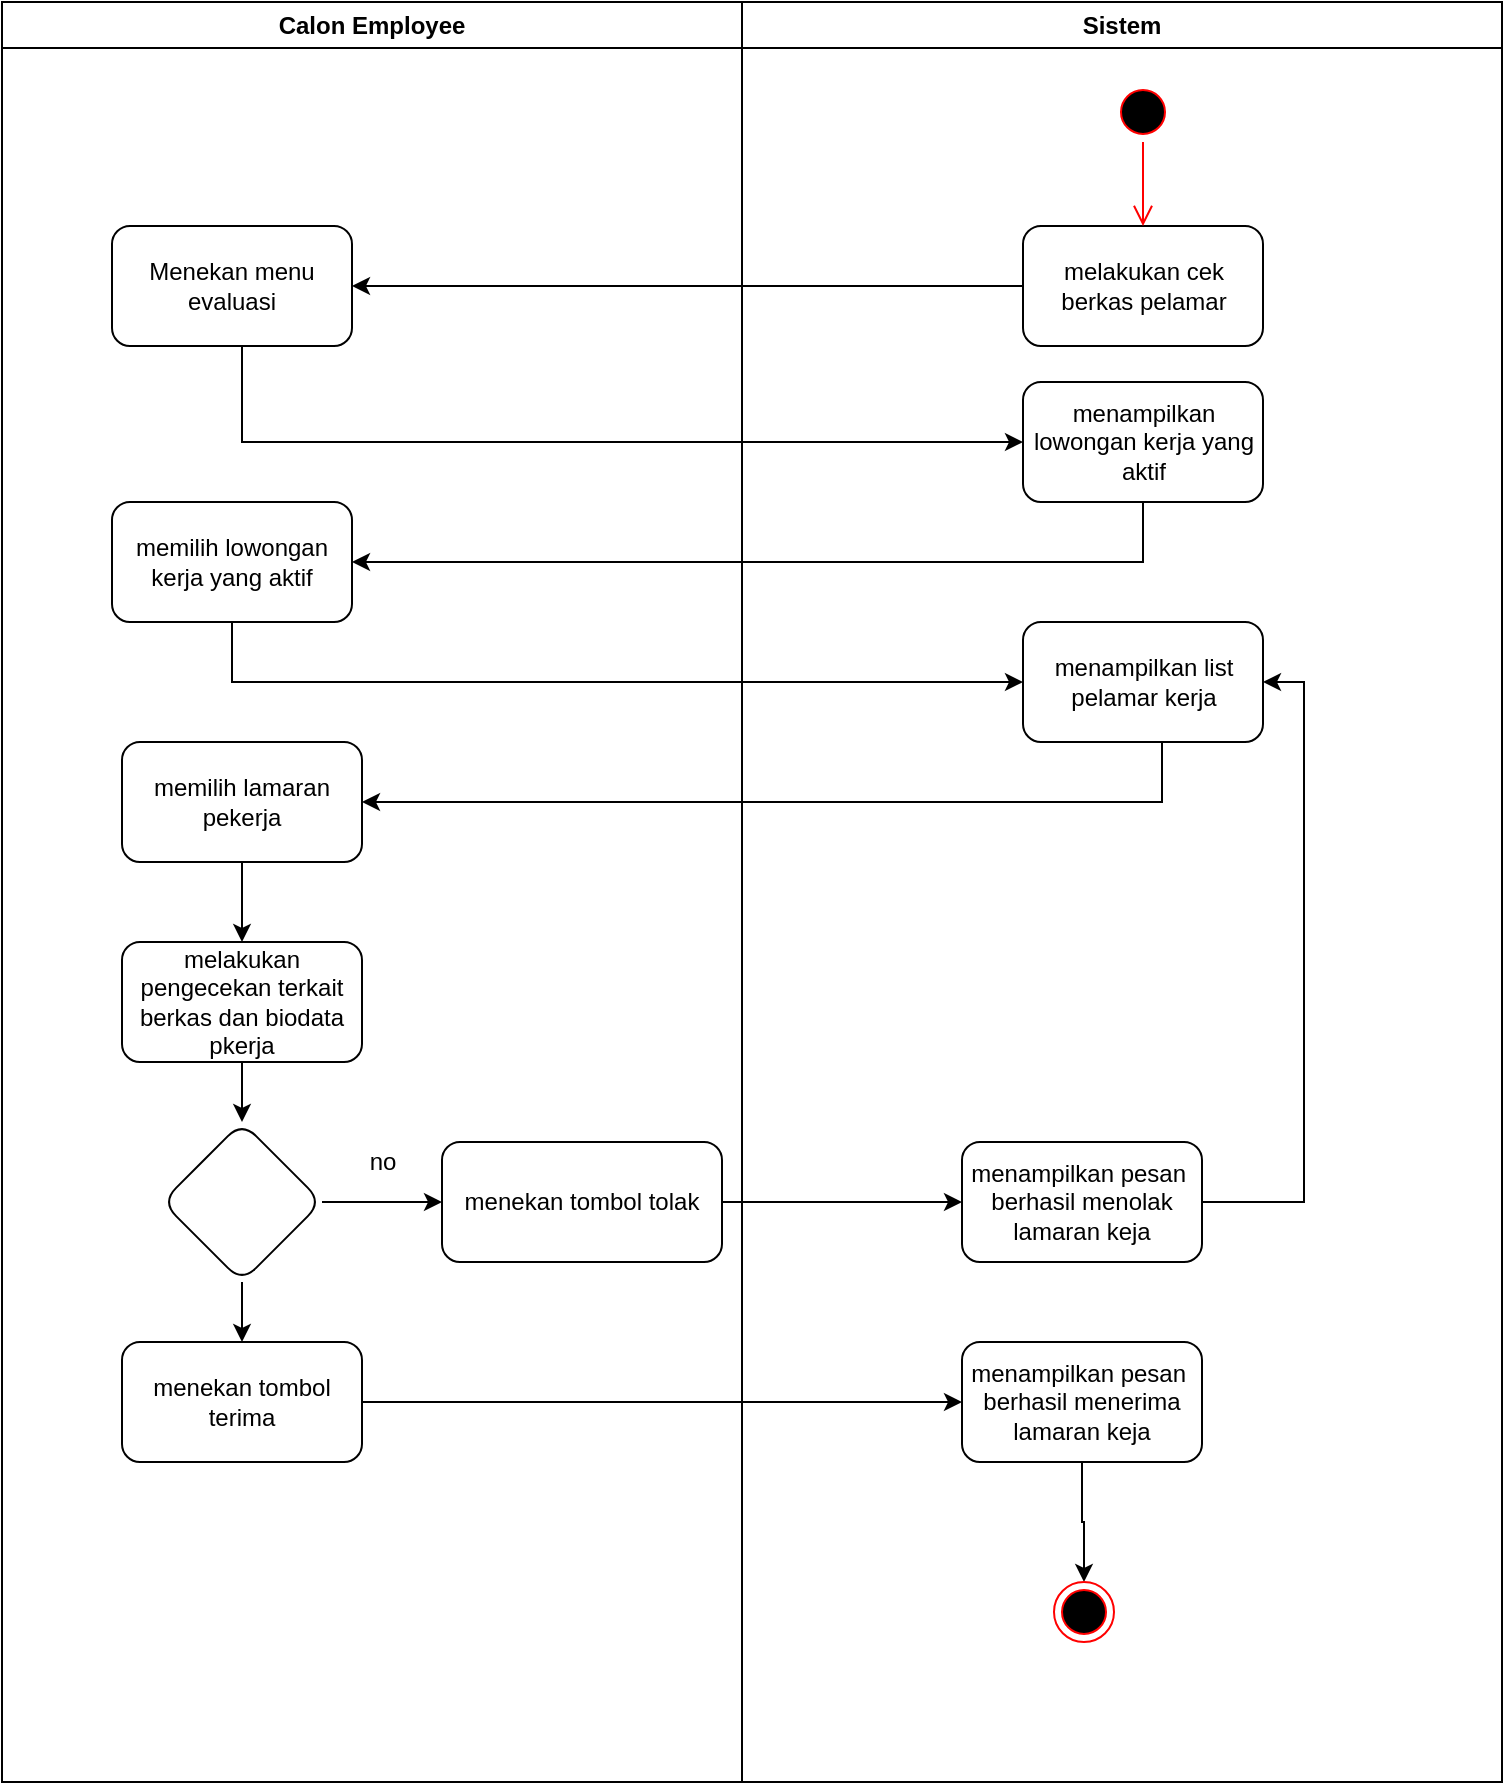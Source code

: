 <mxfile version="20.8.3" type="github">
  <diagram name="Page-1" id="e7e014a7-5840-1c2e-5031-d8a46d1fe8dd">
    <mxGraphModel dx="1677" dy="565" grid="1" gridSize="10" guides="1" tooltips="1" connect="1" arrows="1" fold="1" page="1" pageScale="1" pageWidth="1169" pageHeight="826" background="none" math="0" shadow="0">
      <root>
        <mxCell id="0" />
        <mxCell id="1" parent="0" />
        <mxCell id="SPDB-RYZYYu29DdNVvm_-6" value="Calon Employee" style="swimlane;whiteSpace=wrap;startSize=23;" parent="1" vertex="1">
          <mxGeometry x="-980" y="30" width="370" height="890" as="geometry" />
        </mxCell>
        <mxCell id="SPDB-RYZYYu29DdNVvm_-9" value="Menekan menu evaluasi" style="rounded=1;whiteSpace=wrap;html=1;" parent="SPDB-RYZYYu29DdNVvm_-6" vertex="1">
          <mxGeometry x="55" y="112" width="120" height="60" as="geometry" />
        </mxCell>
        <mxCell id="AOkr8u-bV6MO1qzEirwp-4" value="memilih lowongan kerja yang aktif" style="whiteSpace=wrap;html=1;rounded=1;" parent="SPDB-RYZYYu29DdNVvm_-6" vertex="1">
          <mxGeometry x="55" y="250" width="120" height="60" as="geometry" />
        </mxCell>
        <mxCell id="AOkr8u-bV6MO1qzEirwp-11" value="" style="edgeStyle=orthogonalEdgeStyle;rounded=0;orthogonalLoop=1;jettySize=auto;html=1;" parent="SPDB-RYZYYu29DdNVvm_-6" source="AOkr8u-bV6MO1qzEirwp-8" target="AOkr8u-bV6MO1qzEirwp-10" edge="1">
          <mxGeometry relative="1" as="geometry" />
        </mxCell>
        <mxCell id="AOkr8u-bV6MO1qzEirwp-8" value="memilih lamaran pekerja" style="whiteSpace=wrap;html=1;rounded=1;" parent="SPDB-RYZYYu29DdNVvm_-6" vertex="1">
          <mxGeometry x="60" y="370" width="120" height="60" as="geometry" />
        </mxCell>
        <mxCell id="AOkr8u-bV6MO1qzEirwp-13" value="" style="edgeStyle=orthogonalEdgeStyle;rounded=0;orthogonalLoop=1;jettySize=auto;html=1;" parent="SPDB-RYZYYu29DdNVvm_-6" source="AOkr8u-bV6MO1qzEirwp-10" target="AOkr8u-bV6MO1qzEirwp-12" edge="1">
          <mxGeometry relative="1" as="geometry" />
        </mxCell>
        <mxCell id="AOkr8u-bV6MO1qzEirwp-10" value="melakukan pengecekan terkait berkas dan biodata pkerja" style="whiteSpace=wrap;html=1;rounded=1;" parent="SPDB-RYZYYu29DdNVvm_-6" vertex="1">
          <mxGeometry x="60" y="470" width="120" height="60" as="geometry" />
        </mxCell>
        <mxCell id="AOkr8u-bV6MO1qzEirwp-15" value="" style="edgeStyle=orthogonalEdgeStyle;rounded=0;orthogonalLoop=1;jettySize=auto;html=1;" parent="SPDB-RYZYYu29DdNVvm_-6" source="AOkr8u-bV6MO1qzEirwp-12" target="AOkr8u-bV6MO1qzEirwp-14" edge="1">
          <mxGeometry relative="1" as="geometry" />
        </mxCell>
        <mxCell id="AOkr8u-bV6MO1qzEirwp-17" value="" style="edgeStyle=orthogonalEdgeStyle;rounded=0;orthogonalLoop=1;jettySize=auto;html=1;" parent="SPDB-RYZYYu29DdNVvm_-6" source="AOkr8u-bV6MO1qzEirwp-12" target="AOkr8u-bV6MO1qzEirwp-16" edge="1">
          <mxGeometry relative="1" as="geometry" />
        </mxCell>
        <mxCell id="AOkr8u-bV6MO1qzEirwp-12" value="" style="rhombus;whiteSpace=wrap;html=1;rounded=1;" parent="SPDB-RYZYYu29DdNVvm_-6" vertex="1">
          <mxGeometry x="80" y="560" width="80" height="80" as="geometry" />
        </mxCell>
        <mxCell id="AOkr8u-bV6MO1qzEirwp-14" value="menekan tombol tolak" style="whiteSpace=wrap;html=1;rounded=1;" parent="SPDB-RYZYYu29DdNVvm_-6" vertex="1">
          <mxGeometry x="220" y="570" width="140" height="60" as="geometry" />
        </mxCell>
        <mxCell id="AOkr8u-bV6MO1qzEirwp-16" value="menekan tombol terima" style="whiteSpace=wrap;html=1;rounded=1;" parent="SPDB-RYZYYu29DdNVvm_-6" vertex="1">
          <mxGeometry x="60" y="670" width="120" height="60" as="geometry" />
        </mxCell>
        <mxCell id="SPDB-RYZYYu29DdNVvm_-20" value="Sistem" style="swimlane;whiteSpace=wrap" parent="1" vertex="1">
          <mxGeometry x="-610" y="30" width="380" height="890" as="geometry" />
        </mxCell>
        <mxCell id="SPDB-RYZYYu29DdNVvm_-21" value="melakukan cek berkas pelamar" style="whiteSpace=wrap;html=1;fillColor=rgb(255, 255, 255);strokeColor=rgb(0, 0, 0);fontColor=rgb(0, 0, 0);rounded=1;" parent="SPDB-RYZYYu29DdNVvm_-20" vertex="1">
          <mxGeometry x="140.5" y="112" width="120" height="60" as="geometry" />
        </mxCell>
        <mxCell id="SPDB-RYZYYu29DdNVvm_-7" value="" style="ellipse;shape=startState;fillColor=#000000;strokeColor=#ff0000;" parent="SPDB-RYZYYu29DdNVvm_-20" vertex="1">
          <mxGeometry x="185.5" y="40" width="30" height="30" as="geometry" />
        </mxCell>
        <mxCell id="SPDB-RYZYYu29DdNVvm_-8" value="" style="edgeStyle=elbowEdgeStyle;elbow=horizontal;verticalAlign=bottom;endArrow=open;endSize=8;strokeColor=#FF0000;endFill=1;rounded=0;entryX=0.5;entryY=0;entryDx=0;entryDy=0;" parent="SPDB-RYZYYu29DdNVvm_-20" source="SPDB-RYZYYu29DdNVvm_-7" target="SPDB-RYZYYu29DdNVvm_-21" edge="1">
          <mxGeometry x="-270" y="40" as="geometry">
            <mxPoint x="-254.833" y="110" as="targetPoint" />
          </mxGeometry>
        </mxCell>
        <mxCell id="AOkr8u-bV6MO1qzEirwp-2" value="menampilkan lowongan kerja yang aktif" style="whiteSpace=wrap;html=1;rounded=1;" parent="SPDB-RYZYYu29DdNVvm_-20" vertex="1">
          <mxGeometry x="140.5" y="190" width="120" height="60" as="geometry" />
        </mxCell>
        <mxCell id="AOkr8u-bV6MO1qzEirwp-6" value="menampilkan list pelamar kerja" style="whiteSpace=wrap;html=1;rounded=1;" parent="SPDB-RYZYYu29DdNVvm_-20" vertex="1">
          <mxGeometry x="140.5" y="310" width="120" height="60" as="geometry" />
        </mxCell>
        <mxCell id="AOkr8u-bV6MO1qzEirwp-21" value="" style="edgeStyle=orthogonalEdgeStyle;rounded=0;orthogonalLoop=1;jettySize=auto;html=1;entryX=1;entryY=0.5;entryDx=0;entryDy=0;" parent="SPDB-RYZYYu29DdNVvm_-20" source="AOkr8u-bV6MO1qzEirwp-18" target="AOkr8u-bV6MO1qzEirwp-6" edge="1">
          <mxGeometry relative="1" as="geometry">
            <mxPoint x="310" y="600" as="targetPoint" />
            <Array as="points">
              <mxPoint x="281" y="600" />
              <mxPoint x="281" y="340" />
            </Array>
          </mxGeometry>
        </mxCell>
        <mxCell id="AOkr8u-bV6MO1qzEirwp-18" value="menampilkan pesan&amp;nbsp;&lt;br&gt;berhasil menolak lamaran keja" style="whiteSpace=wrap;html=1;rounded=1;" parent="SPDB-RYZYYu29DdNVvm_-20" vertex="1">
          <mxGeometry x="110" y="570" width="120" height="60" as="geometry" />
        </mxCell>
        <mxCell id="AOkr8u-bV6MO1qzEirwp-26" style="edgeStyle=orthogonalEdgeStyle;rounded=0;orthogonalLoop=1;jettySize=auto;html=1;entryX=0.5;entryY=0;entryDx=0;entryDy=0;" parent="SPDB-RYZYYu29DdNVvm_-20" source="AOkr8u-bV6MO1qzEirwp-23" target="AOkr8u-bV6MO1qzEirwp-25" edge="1">
          <mxGeometry relative="1" as="geometry" />
        </mxCell>
        <mxCell id="AOkr8u-bV6MO1qzEirwp-23" value="menampilkan pesan&amp;nbsp;&lt;br style=&quot;border-color: var(--border-color);&quot;&gt;berhasil menerima lamaran keja" style="whiteSpace=wrap;html=1;rounded=1;" parent="SPDB-RYZYYu29DdNVvm_-20" vertex="1">
          <mxGeometry x="110" y="670" width="120" height="60" as="geometry" />
        </mxCell>
        <mxCell id="AOkr8u-bV6MO1qzEirwp-25" value="" style="ellipse;html=1;shape=endState;fillColor=#000000;strokeColor=#ff0000;" parent="SPDB-RYZYYu29DdNVvm_-20" vertex="1">
          <mxGeometry x="156" y="790" width="30" height="30" as="geometry" />
        </mxCell>
        <mxCell id="AOkr8u-bV6MO1qzEirwp-1" style="edgeStyle=orthogonalEdgeStyle;rounded=0;orthogonalLoop=1;jettySize=auto;html=1;entryX=1;entryY=0.5;entryDx=0;entryDy=0;" parent="1" source="SPDB-RYZYYu29DdNVvm_-21" target="SPDB-RYZYYu29DdNVvm_-9" edge="1">
          <mxGeometry relative="1" as="geometry" />
        </mxCell>
        <mxCell id="AOkr8u-bV6MO1qzEirwp-3" value="" style="edgeStyle=orthogonalEdgeStyle;rounded=0;orthogonalLoop=1;jettySize=auto;html=1;" parent="1" source="SPDB-RYZYYu29DdNVvm_-9" target="AOkr8u-bV6MO1qzEirwp-2" edge="1">
          <mxGeometry relative="1" as="geometry">
            <Array as="points">
              <mxPoint x="-860" y="250" />
            </Array>
          </mxGeometry>
        </mxCell>
        <mxCell id="AOkr8u-bV6MO1qzEirwp-5" value="" style="edgeStyle=orthogonalEdgeStyle;rounded=0;orthogonalLoop=1;jettySize=auto;html=1;" parent="1" source="AOkr8u-bV6MO1qzEirwp-2" target="AOkr8u-bV6MO1qzEirwp-4" edge="1">
          <mxGeometry relative="1" as="geometry">
            <Array as="points">
              <mxPoint x="-409" y="310" />
            </Array>
          </mxGeometry>
        </mxCell>
        <mxCell id="AOkr8u-bV6MO1qzEirwp-7" value="" style="edgeStyle=orthogonalEdgeStyle;rounded=0;orthogonalLoop=1;jettySize=auto;html=1;" parent="1" source="AOkr8u-bV6MO1qzEirwp-4" target="AOkr8u-bV6MO1qzEirwp-6" edge="1">
          <mxGeometry relative="1" as="geometry">
            <Array as="points">
              <mxPoint x="-865" y="370" />
            </Array>
          </mxGeometry>
        </mxCell>
        <mxCell id="AOkr8u-bV6MO1qzEirwp-9" value="" style="edgeStyle=orthogonalEdgeStyle;rounded=0;orthogonalLoop=1;jettySize=auto;html=1;" parent="1" source="AOkr8u-bV6MO1qzEirwp-6" target="AOkr8u-bV6MO1qzEirwp-8" edge="1">
          <mxGeometry relative="1" as="geometry">
            <Array as="points">
              <mxPoint x="-400" y="430" />
            </Array>
          </mxGeometry>
        </mxCell>
        <mxCell id="AOkr8u-bV6MO1qzEirwp-19" value="" style="edgeStyle=orthogonalEdgeStyle;rounded=0;orthogonalLoop=1;jettySize=auto;html=1;" parent="1" source="AOkr8u-bV6MO1qzEirwp-14" target="AOkr8u-bV6MO1qzEirwp-18" edge="1">
          <mxGeometry relative="1" as="geometry" />
        </mxCell>
        <mxCell id="AOkr8u-bV6MO1qzEirwp-22" value="no" style="text;html=1;align=center;verticalAlign=middle;resizable=0;points=[];autosize=1;strokeColor=none;fillColor=none;" parent="1" vertex="1">
          <mxGeometry x="-810" y="595" width="40" height="30" as="geometry" />
        </mxCell>
        <mxCell id="AOkr8u-bV6MO1qzEirwp-24" value="" style="edgeStyle=orthogonalEdgeStyle;rounded=0;orthogonalLoop=1;jettySize=auto;html=1;" parent="1" source="AOkr8u-bV6MO1qzEirwp-16" target="AOkr8u-bV6MO1qzEirwp-23" edge="1">
          <mxGeometry relative="1" as="geometry" />
        </mxCell>
      </root>
    </mxGraphModel>
  </diagram>
</mxfile>
